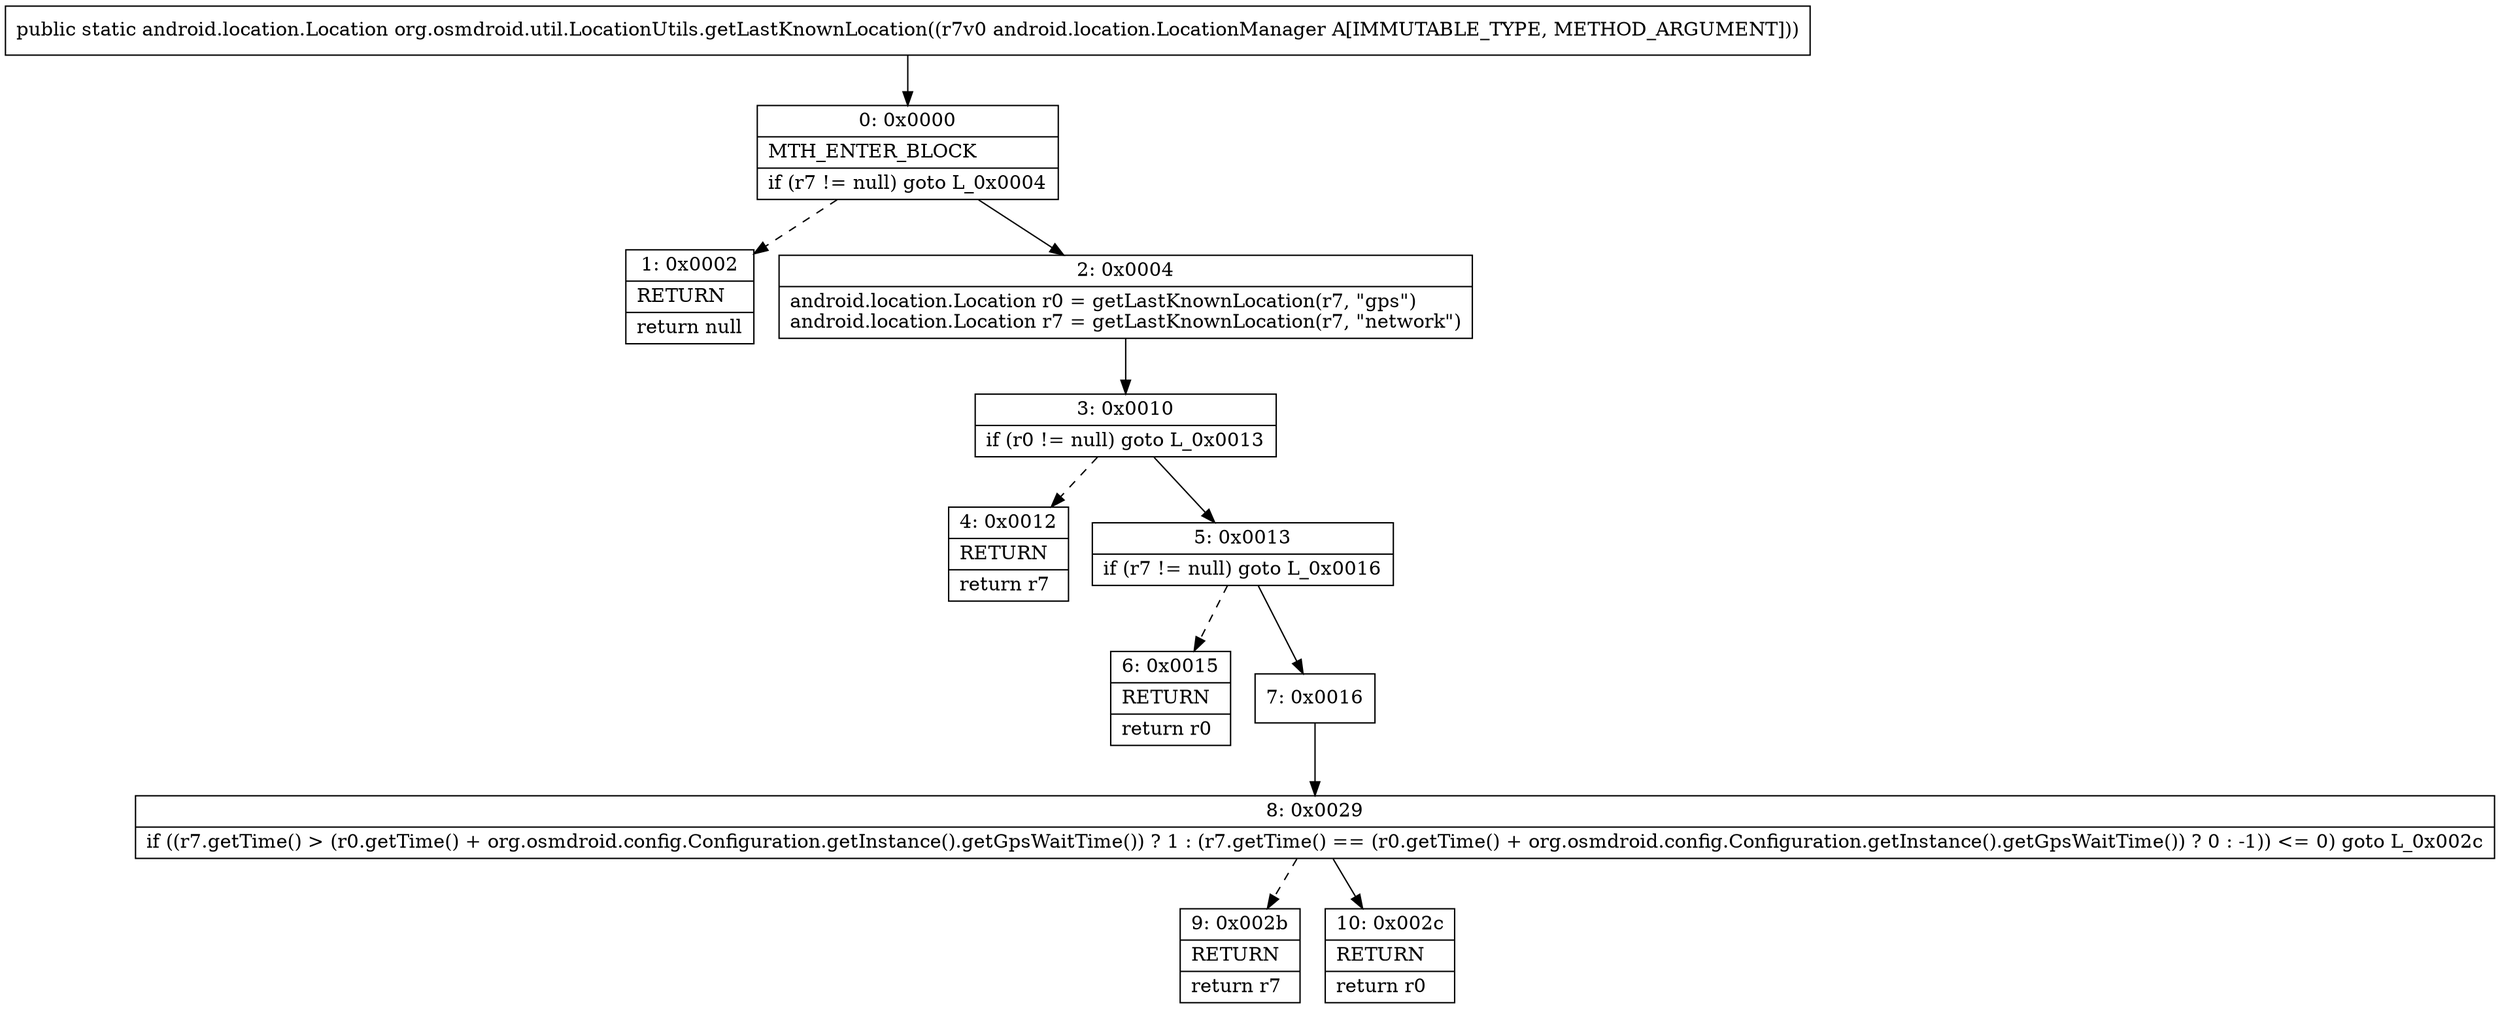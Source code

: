 digraph "CFG fororg.osmdroid.util.LocationUtils.getLastKnownLocation(Landroid\/location\/LocationManager;)Landroid\/location\/Location;" {
Node_0 [shape=record,label="{0\:\ 0x0000|MTH_ENTER_BLOCK\l|if (r7 != null) goto L_0x0004\l}"];
Node_1 [shape=record,label="{1\:\ 0x0002|RETURN\l|return null\l}"];
Node_2 [shape=record,label="{2\:\ 0x0004|android.location.Location r0 = getLastKnownLocation(r7, \"gps\")\landroid.location.Location r7 = getLastKnownLocation(r7, \"network\")\l}"];
Node_3 [shape=record,label="{3\:\ 0x0010|if (r0 != null) goto L_0x0013\l}"];
Node_4 [shape=record,label="{4\:\ 0x0012|RETURN\l|return r7\l}"];
Node_5 [shape=record,label="{5\:\ 0x0013|if (r7 != null) goto L_0x0016\l}"];
Node_6 [shape=record,label="{6\:\ 0x0015|RETURN\l|return r0\l}"];
Node_7 [shape=record,label="{7\:\ 0x0016}"];
Node_8 [shape=record,label="{8\:\ 0x0029|if ((r7.getTime() \> (r0.getTime() + org.osmdroid.config.Configuration.getInstance().getGpsWaitTime()) ? 1 : (r7.getTime() == (r0.getTime() + org.osmdroid.config.Configuration.getInstance().getGpsWaitTime()) ? 0 : \-1)) \<= 0) goto L_0x002c\l}"];
Node_9 [shape=record,label="{9\:\ 0x002b|RETURN\l|return r7\l}"];
Node_10 [shape=record,label="{10\:\ 0x002c|RETURN\l|return r0\l}"];
MethodNode[shape=record,label="{public static android.location.Location org.osmdroid.util.LocationUtils.getLastKnownLocation((r7v0 android.location.LocationManager A[IMMUTABLE_TYPE, METHOD_ARGUMENT])) }"];
MethodNode -> Node_0;
Node_0 -> Node_1[style=dashed];
Node_0 -> Node_2;
Node_2 -> Node_3;
Node_3 -> Node_4[style=dashed];
Node_3 -> Node_5;
Node_5 -> Node_6[style=dashed];
Node_5 -> Node_7;
Node_7 -> Node_8;
Node_8 -> Node_9[style=dashed];
Node_8 -> Node_10;
}


